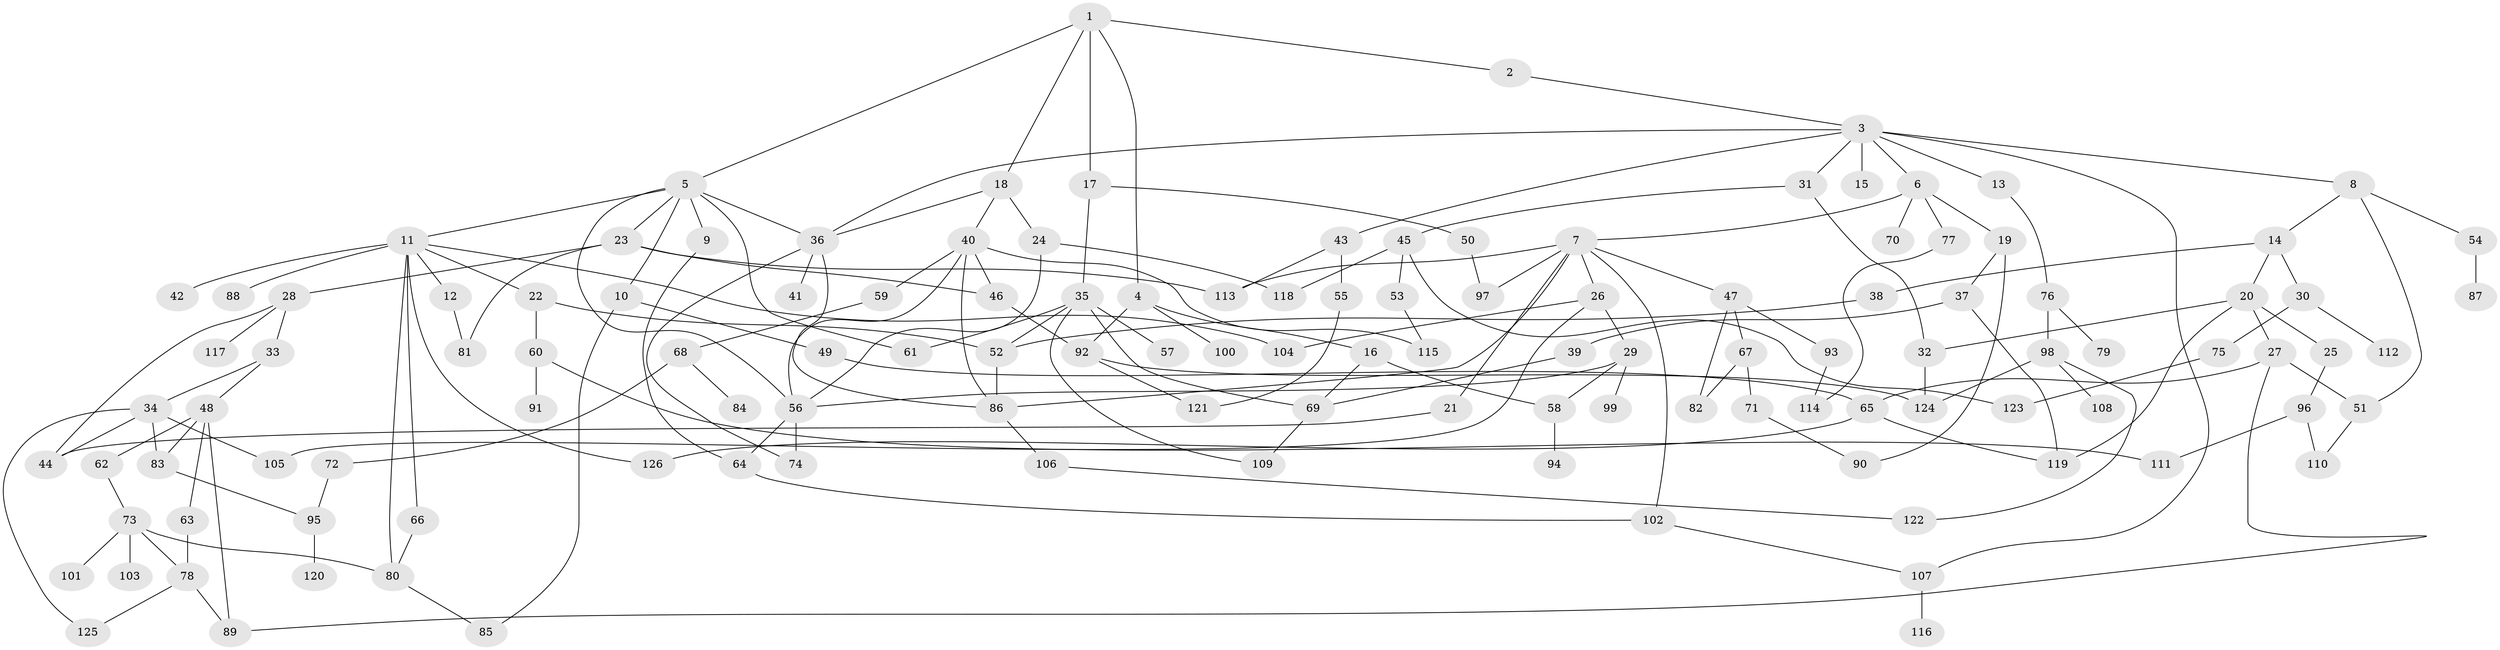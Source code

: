 // coarse degree distribution, {5: 0.08045977011494253, 12: 0.011494252873563218, 4: 0.12643678160919541, 9: 0.011494252873563218, 10: 0.011494252873563218, 2: 0.2988505747126437, 8: 0.022988505747126436, 1: 0.1839080459770115, 7: 0.022988505747126436, 3: 0.1839080459770115, 6: 0.04597701149425287}
// Generated by graph-tools (version 1.1) at 2025/41/03/06/25 10:41:28]
// undirected, 126 vertices, 181 edges
graph export_dot {
graph [start="1"]
  node [color=gray90,style=filled];
  1;
  2;
  3;
  4;
  5;
  6;
  7;
  8;
  9;
  10;
  11;
  12;
  13;
  14;
  15;
  16;
  17;
  18;
  19;
  20;
  21;
  22;
  23;
  24;
  25;
  26;
  27;
  28;
  29;
  30;
  31;
  32;
  33;
  34;
  35;
  36;
  37;
  38;
  39;
  40;
  41;
  42;
  43;
  44;
  45;
  46;
  47;
  48;
  49;
  50;
  51;
  52;
  53;
  54;
  55;
  56;
  57;
  58;
  59;
  60;
  61;
  62;
  63;
  64;
  65;
  66;
  67;
  68;
  69;
  70;
  71;
  72;
  73;
  74;
  75;
  76;
  77;
  78;
  79;
  80;
  81;
  82;
  83;
  84;
  85;
  86;
  87;
  88;
  89;
  90;
  91;
  92;
  93;
  94;
  95;
  96;
  97;
  98;
  99;
  100;
  101;
  102;
  103;
  104;
  105;
  106;
  107;
  108;
  109;
  110;
  111;
  112;
  113;
  114;
  115;
  116;
  117;
  118;
  119;
  120;
  121;
  122;
  123;
  124;
  125;
  126;
  1 -- 2;
  1 -- 4;
  1 -- 5;
  1 -- 17;
  1 -- 18;
  2 -- 3;
  3 -- 6;
  3 -- 8;
  3 -- 13;
  3 -- 15;
  3 -- 31;
  3 -- 36;
  3 -- 43;
  3 -- 107;
  4 -- 16;
  4 -- 92;
  4 -- 100;
  5 -- 9;
  5 -- 10;
  5 -- 11;
  5 -- 23;
  5 -- 61;
  5 -- 36;
  5 -- 56;
  6 -- 7;
  6 -- 19;
  6 -- 70;
  6 -- 77;
  7 -- 21;
  7 -- 26;
  7 -- 47;
  7 -- 97;
  7 -- 113;
  7 -- 102;
  7 -- 86;
  8 -- 14;
  8 -- 54;
  8 -- 51;
  9 -- 64;
  10 -- 49;
  10 -- 85;
  11 -- 12;
  11 -- 22;
  11 -- 42;
  11 -- 66;
  11 -- 88;
  11 -- 104;
  11 -- 80;
  11 -- 126;
  12 -- 81;
  13 -- 76;
  14 -- 20;
  14 -- 30;
  14 -- 38;
  16 -- 69;
  16 -- 58;
  17 -- 35;
  17 -- 50;
  18 -- 24;
  18 -- 40;
  18 -- 36;
  19 -- 37;
  19 -- 90;
  20 -- 25;
  20 -- 27;
  20 -- 32;
  20 -- 119;
  21 -- 44;
  22 -- 60;
  22 -- 52;
  23 -- 28;
  23 -- 46;
  23 -- 81;
  23 -- 113;
  24 -- 56;
  24 -- 118;
  25 -- 96;
  26 -- 29;
  26 -- 104;
  26 -- 105;
  27 -- 51;
  27 -- 89;
  27 -- 65;
  28 -- 33;
  28 -- 117;
  28 -- 44;
  29 -- 58;
  29 -- 99;
  29 -- 56;
  30 -- 75;
  30 -- 112;
  31 -- 32;
  31 -- 45;
  32 -- 124;
  33 -- 34;
  33 -- 48;
  34 -- 44;
  34 -- 105;
  34 -- 83;
  34 -- 125;
  35 -- 52;
  35 -- 57;
  35 -- 109;
  35 -- 69;
  35 -- 61;
  36 -- 41;
  36 -- 74;
  36 -- 86;
  37 -- 39;
  37 -- 119;
  38 -- 52;
  39 -- 69;
  40 -- 59;
  40 -- 86;
  40 -- 115;
  40 -- 56;
  40 -- 46;
  43 -- 55;
  43 -- 113;
  45 -- 53;
  45 -- 123;
  45 -- 118;
  46 -- 92;
  47 -- 67;
  47 -- 82;
  47 -- 93;
  48 -- 62;
  48 -- 63;
  48 -- 83;
  48 -- 89;
  49 -- 65;
  50 -- 97;
  51 -- 110;
  52 -- 86;
  53 -- 115;
  54 -- 87;
  55 -- 121;
  56 -- 64;
  56 -- 74;
  58 -- 94;
  59 -- 68;
  60 -- 91;
  60 -- 111;
  62 -- 73;
  63 -- 78;
  64 -- 102;
  65 -- 119;
  65 -- 126;
  66 -- 80;
  67 -- 71;
  67 -- 82;
  68 -- 72;
  68 -- 84;
  69 -- 109;
  71 -- 90;
  72 -- 95;
  73 -- 78;
  73 -- 101;
  73 -- 103;
  73 -- 80;
  75 -- 123;
  76 -- 79;
  76 -- 98;
  77 -- 114;
  78 -- 89;
  78 -- 125;
  80 -- 85;
  83 -- 95;
  86 -- 106;
  92 -- 121;
  92 -- 124;
  93 -- 114;
  95 -- 120;
  96 -- 110;
  96 -- 111;
  98 -- 108;
  98 -- 124;
  98 -- 122;
  102 -- 107;
  106 -- 122;
  107 -- 116;
}

